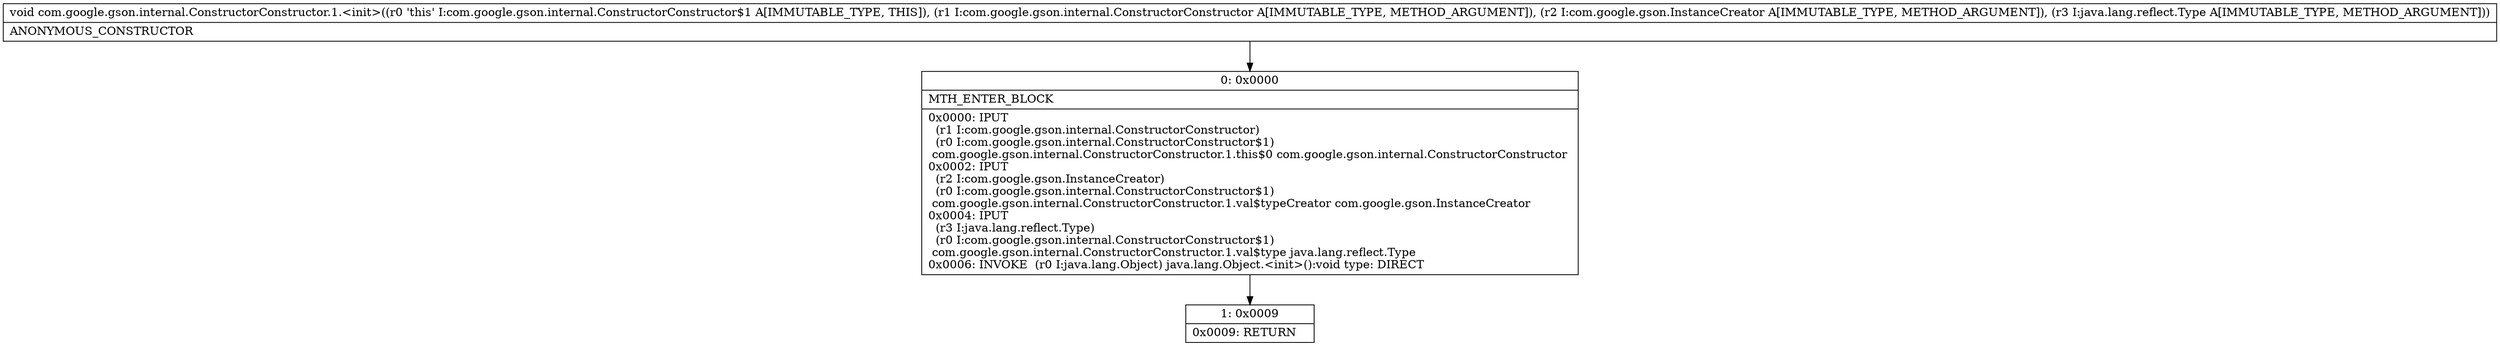 digraph "CFG forcom.google.gson.internal.ConstructorConstructor.1.\<init\>(Lcom\/google\/gson\/internal\/ConstructorConstructor;Lcom\/google\/gson\/InstanceCreator;Ljava\/lang\/reflect\/Type;)V" {
Node_0 [shape=record,label="{0\:\ 0x0000|MTH_ENTER_BLOCK\l|0x0000: IPUT  \l  (r1 I:com.google.gson.internal.ConstructorConstructor)\l  (r0 I:com.google.gson.internal.ConstructorConstructor$1)\l com.google.gson.internal.ConstructorConstructor.1.this$0 com.google.gson.internal.ConstructorConstructor \l0x0002: IPUT  \l  (r2 I:com.google.gson.InstanceCreator)\l  (r0 I:com.google.gson.internal.ConstructorConstructor$1)\l com.google.gson.internal.ConstructorConstructor.1.val$typeCreator com.google.gson.InstanceCreator \l0x0004: IPUT  \l  (r3 I:java.lang.reflect.Type)\l  (r0 I:com.google.gson.internal.ConstructorConstructor$1)\l com.google.gson.internal.ConstructorConstructor.1.val$type java.lang.reflect.Type \l0x0006: INVOKE  (r0 I:java.lang.Object) java.lang.Object.\<init\>():void type: DIRECT \l}"];
Node_1 [shape=record,label="{1\:\ 0x0009|0x0009: RETURN   \l}"];
MethodNode[shape=record,label="{void com.google.gson.internal.ConstructorConstructor.1.\<init\>((r0 'this' I:com.google.gson.internal.ConstructorConstructor$1 A[IMMUTABLE_TYPE, THIS]), (r1 I:com.google.gson.internal.ConstructorConstructor A[IMMUTABLE_TYPE, METHOD_ARGUMENT]), (r2 I:com.google.gson.InstanceCreator A[IMMUTABLE_TYPE, METHOD_ARGUMENT]), (r3 I:java.lang.reflect.Type A[IMMUTABLE_TYPE, METHOD_ARGUMENT]))  | ANONYMOUS_CONSTRUCTOR\l}"];
MethodNode -> Node_0;
Node_0 -> Node_1;
}

